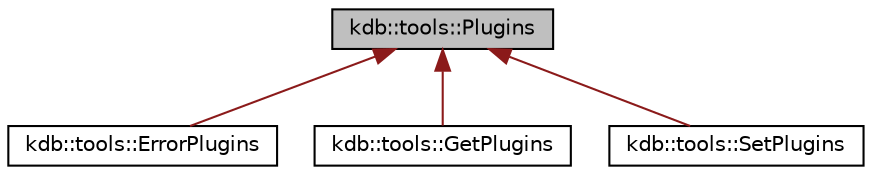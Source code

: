 digraph "kdb::tools::Plugins"
{
 // LATEX_PDF_SIZE
  edge [fontname="Helvetica",fontsize="10",labelfontname="Helvetica",labelfontsize="10"];
  node [fontname="Helvetica",fontsize="10",shape=record];
  Node1 [label="kdb::tools::Plugins",height=0.2,width=0.4,color="black", fillcolor="grey75", style="filled", fontcolor="black",tooltip="A collection of plugins (either get, set or error)"];
  Node1 -> Node2 [dir="back",color="firebrick4",fontsize="10",style="solid"];
  Node2 [label="kdb::tools::ErrorPlugins",height=0.2,width=0.4,color="black", fillcolor="white", style="filled",URL="$classkdb_1_1tools_1_1ErrorPlugins.html",tooltip="Plugins to handle errors during configuration access."];
  Node1 -> Node3 [dir="back",color="firebrick4",fontsize="10",style="solid"];
  Node3 [label="kdb::tools::GetPlugins",height=0.2,width=0.4,color="black", fillcolor="white", style="filled",URL="$classkdb_1_1tools_1_1GetPlugins.html",tooltip="Plugins to get configuration."];
  Node1 -> Node4 [dir="back",color="firebrick4",fontsize="10",style="solid"];
  Node4 [label="kdb::tools::SetPlugins",height=0.2,width=0.4,color="black", fillcolor="white", style="filled",URL="$classkdb_1_1tools_1_1SetPlugins.html",tooltip="Plugins to set configuration."];
}
